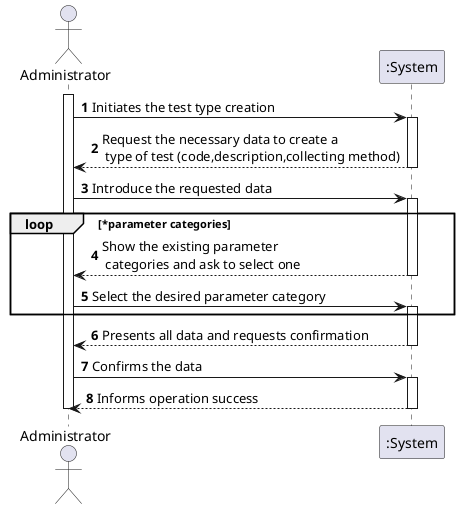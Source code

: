 @startuml
autonumber
actor "Administrator" as Adm

activate Adm
Adm -> ":System" : Initiates the test type creation
activate ":System"
":System" --> Adm : Request the necessary data to create a\n type of test (code,description,collecting method)
deactivate ":System"

Adm -> ":System" : Introduce the requested data
activate ":System"
 loop *parameter categories
    ":System" --> Adm : Show the existing parameter\n categories and ask to select one
    deactivate ":System"

    Adm -> ":System" : Select the desired parameter category
    activate ":System"

 end
":System" --> Adm : Presents all data and requests confirmation
deactivate ":System"

Adm -> ":System" : Confirms the data
activate ":System"
":System" --> Adm : Informs operation success
deactivate ":System"

deactivate Adm

@enduml